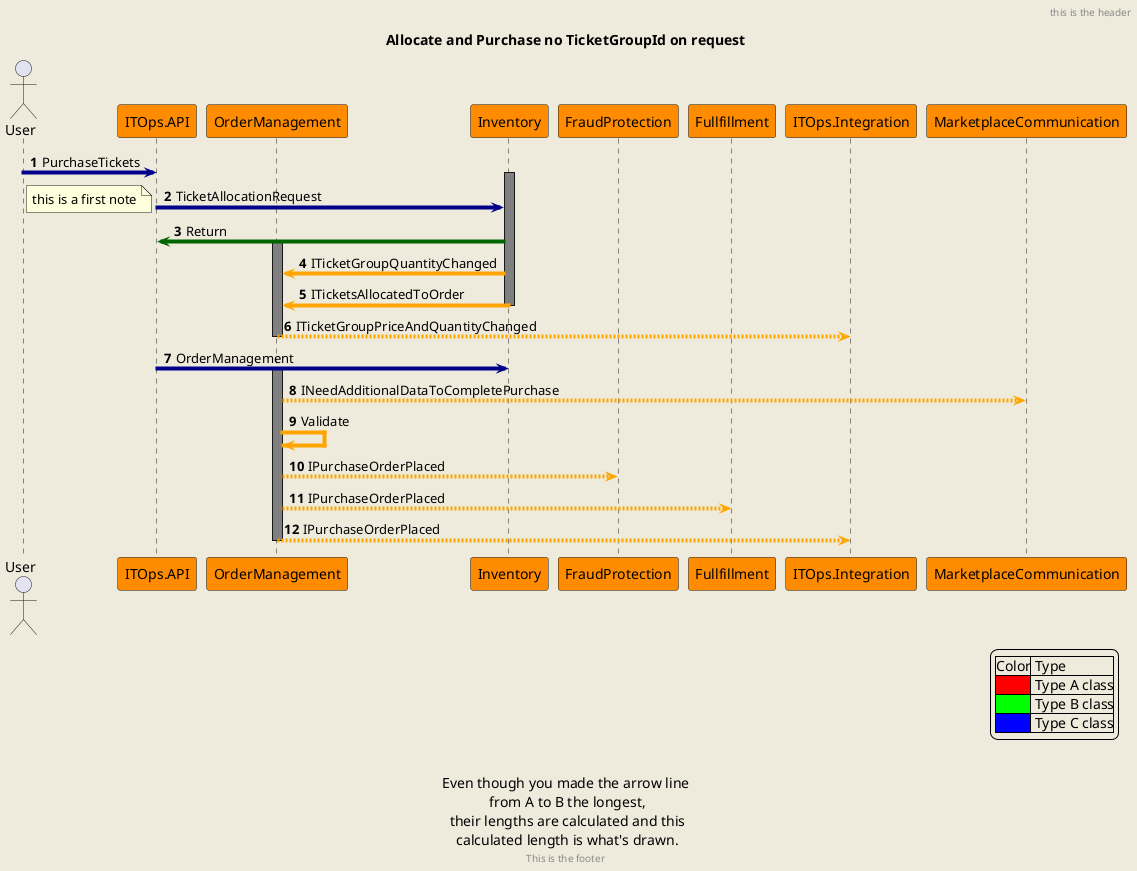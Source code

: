 ```plantuml
@startuml
Title Allocate and Purchase no TicketGroupId on request



Header this is the header
Footer This is the footer
skinparam backgroundColor #EEEBDC
skinparam ParticipantBackgroundColor DarkOrange
skinparam FontName Arial
skinparam FontSize 12
skinparam FontColor Black
skinparam ArrowThickness 4

autonumber
actor User 
'Participants in this diagram represent domains

participant ITOps.API
participant OrderManagement 
participant Inventory
participant FraudProtection
participant Fullfillment
participant ITOps.Integration
participant MarketplaceCommunication
 
'Events are those words that start with the letter I. For example ITicketGroupQuantityChanged

User -[#DarkBlue]> ITOps.API: PurchaseTickets
activate Inventory #grey
ITOps.API -[#DarkBlue]> Inventory: TicketAllocationRequest
note left: this is a first note
Inventory -[#DarkGreen]>  ITOps.API: Return
activate OrderManagement #grey
Inventory -[#Orange]>  OrderManagement: ITicketGroupQuantityChanged
Inventory -[#Orange]>  OrderManagement: ITicketsAllocatedToOrder
deactivate Inventory
'the following represents an event. It has dashed orange lines
OrderManagement --[#Orange]> ITOps.Integration: ITicketGroupPriceAndQuantityChanged
deactivate OrderManagement 
ITOps.API -[#DarkBlue]> Inventory: OrderManagement
activate OrderManagement #grey
OrderManagement --[#Orange]> MarketplaceCommunication: INeedAdditionalDataToCompletePurchase
OrderManagement -[#Orange]> OrderManagement: Validate
OrderManagement --[#Orange]> FraudProtection: IPurchaseOrderPlaced
OrderManagement --[#Orange]> Fullfillment: IPurchaseOrderPlaced
OrderManagement --[#Orange]> ITOps.Integration: IPurchaseOrderPlaced
deactivate OrderManagement 

legend right
|Color| Type |
|<#FF0000>| Type A class|
|<#00FF00>| Type B class|
|<#0000FF>| Type C class|
endlegend

' activate Frontend #red
'     Frontend -> Backend: API Call
'     Frontend -> Database: API Call2
' Backend -> Database: Query
' deactivate Frontend
' Database --> Backend: Result
' Backend --> Frontend: Response
' Frontend --> User: Display Result

' 'note over User,Frontend,Backend,Database: All participants and messages are yellow'
' User -[#orange]>> Frontend: Example Event
' Frontend -[#blue]> Backend: Example Event
' Backend ->> Database: Example Event
' Database --> Backend: Example Event
' Backend --> Frontend: Example Event
' Frontend --> User: Example Event

' 'note over User,Frontend: Example command in blue
' User -> Frontend: Example Command #blue

caption: \nEven though you made the arrow line\n from A to B the longest,\n their lengths are calculated and this\n calculated length is what's drawn.

@enduml